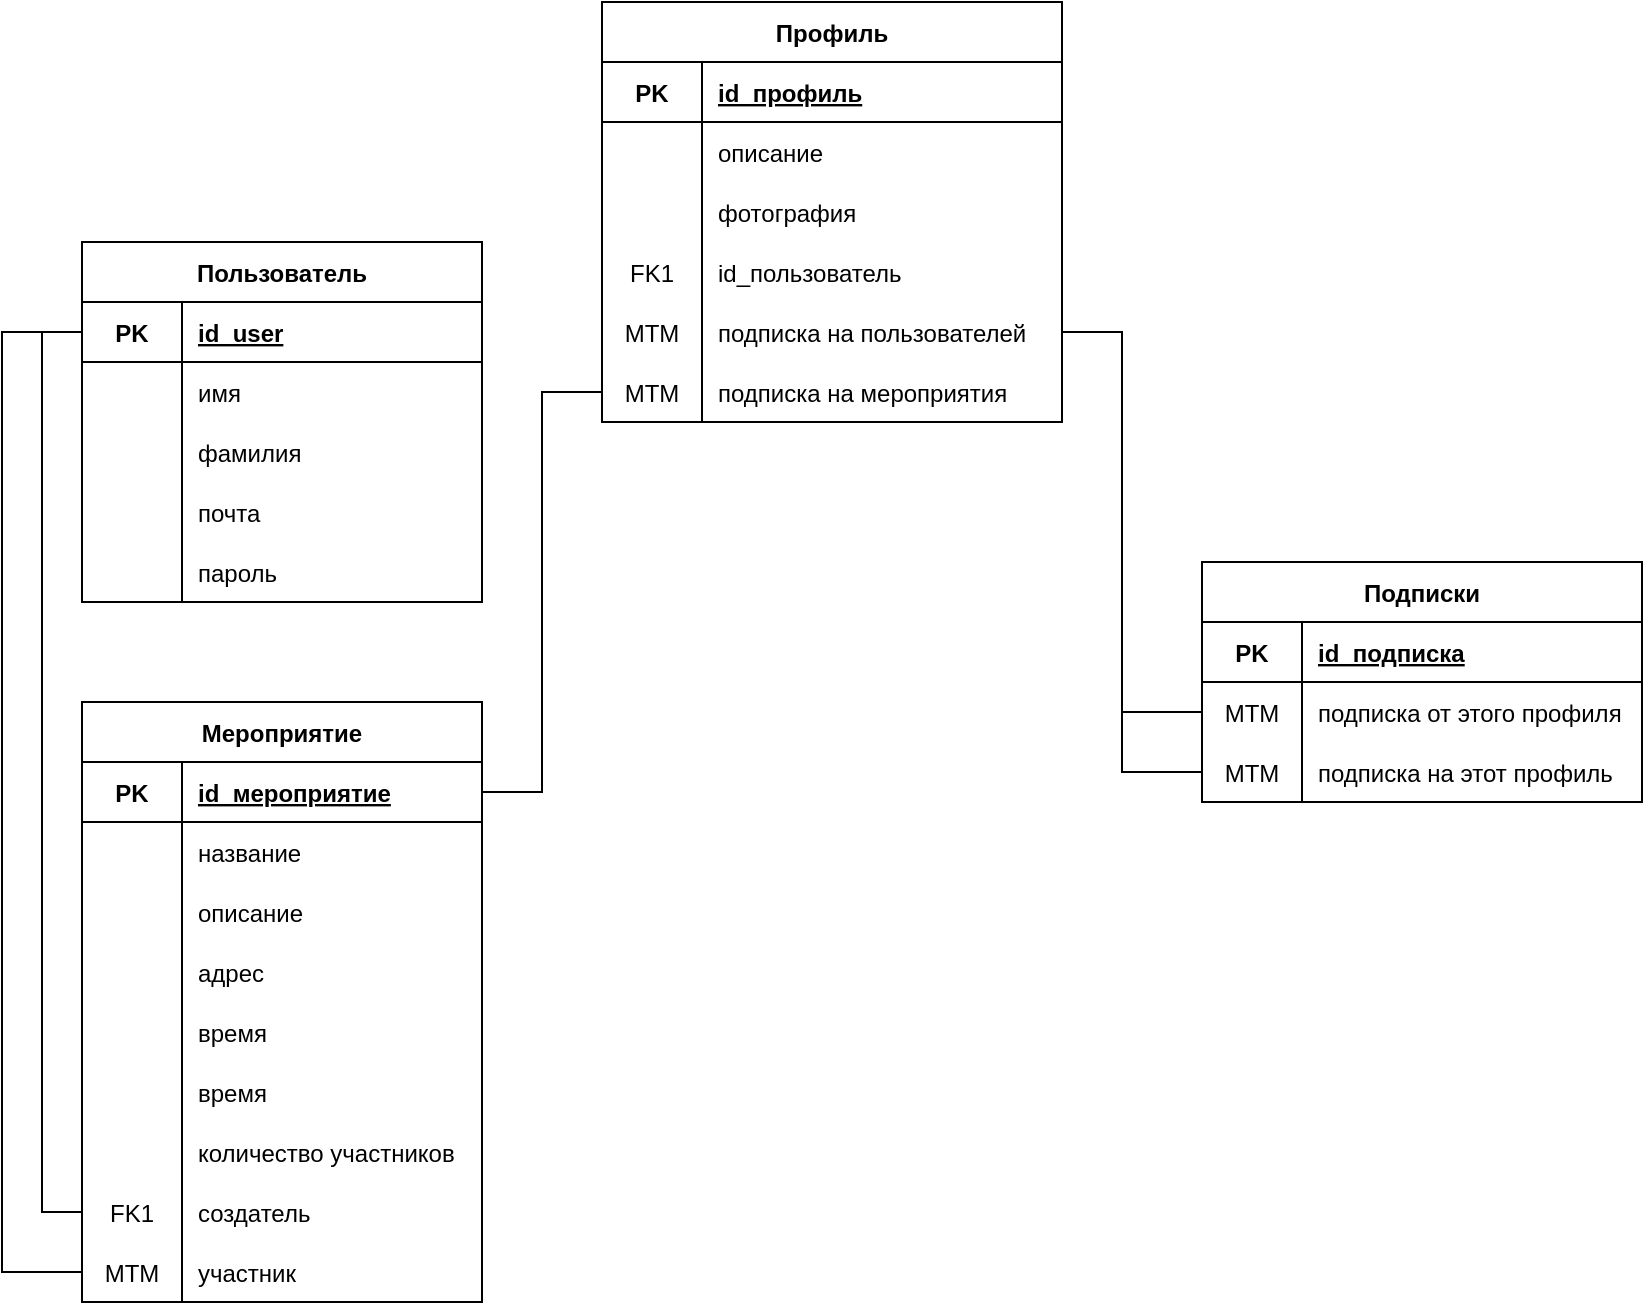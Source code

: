 <mxfile version="14.7.3" type="github">
  <diagram id="R2lEEEUBdFMjLlhIrx00" name="Page-1">
    <mxGraphModel dx="1422" dy="789" grid="1" gridSize="10" guides="1" tooltips="1" connect="1" arrows="1" fold="1" page="1" pageScale="1" pageWidth="850" pageHeight="1100" math="0" shadow="0" extFonts="Permanent Marker^https://fonts.googleapis.com/css?family=Permanent+Marker">
      <root>
        <mxCell id="0" />
        <mxCell id="1" parent="0" />
        <mxCell id="C-vyLk0tnHw3VtMMgP7b-23" value="Подписки" style="shape=table;startSize=30;container=1;collapsible=1;childLayout=tableLayout;fixedRows=1;rowLines=0;fontStyle=1;align=center;resizeLast=1;" parent="1" vertex="1">
          <mxGeometry x="610" y="310" width="220" height="120" as="geometry" />
        </mxCell>
        <mxCell id="C-vyLk0tnHw3VtMMgP7b-24" value="" style="shape=partialRectangle;collapsible=0;dropTarget=0;pointerEvents=0;fillColor=none;points=[[0,0.5],[1,0.5]];portConstraint=eastwest;top=0;left=0;right=0;bottom=1;" parent="C-vyLk0tnHw3VtMMgP7b-23" vertex="1">
          <mxGeometry y="30" width="220" height="30" as="geometry" />
        </mxCell>
        <mxCell id="C-vyLk0tnHw3VtMMgP7b-25" value="PK" style="shape=partialRectangle;overflow=hidden;connectable=0;fillColor=none;top=0;left=0;bottom=0;right=0;fontStyle=1;" parent="C-vyLk0tnHw3VtMMgP7b-24" vertex="1">
          <mxGeometry width="50" height="30" as="geometry" />
        </mxCell>
        <mxCell id="C-vyLk0tnHw3VtMMgP7b-26" value="id_подписка" style="shape=partialRectangle;overflow=hidden;connectable=0;fillColor=none;top=0;left=0;bottom=0;right=0;align=left;spacingLeft=6;fontStyle=5;" parent="C-vyLk0tnHw3VtMMgP7b-24" vertex="1">
          <mxGeometry x="50" width="170" height="30" as="geometry" />
        </mxCell>
        <mxCell id="C-vyLk0tnHw3VtMMgP7b-27" value="" style="shape=partialRectangle;collapsible=0;dropTarget=0;pointerEvents=0;fillColor=none;points=[[0,0.5],[1,0.5]];portConstraint=eastwest;top=0;left=0;right=0;bottom=0;" parent="C-vyLk0tnHw3VtMMgP7b-23" vertex="1">
          <mxGeometry y="60" width="220" height="30" as="geometry" />
        </mxCell>
        <mxCell id="C-vyLk0tnHw3VtMMgP7b-28" value="МТМ" style="shape=partialRectangle;overflow=hidden;connectable=0;fillColor=none;top=0;left=0;bottom=0;right=0;" parent="C-vyLk0tnHw3VtMMgP7b-27" vertex="1">
          <mxGeometry width="50" height="30" as="geometry" />
        </mxCell>
        <mxCell id="C-vyLk0tnHw3VtMMgP7b-29" value="подписка от этого профиля" style="shape=partialRectangle;overflow=hidden;connectable=0;fillColor=none;top=0;left=0;bottom=0;right=0;align=left;spacingLeft=6;" parent="C-vyLk0tnHw3VtMMgP7b-27" vertex="1">
          <mxGeometry x="50" width="170" height="30" as="geometry" />
        </mxCell>
        <mxCell id="NDm3nozadg6u8kFghgap-1" value="" style="shape=partialRectangle;collapsible=0;dropTarget=0;pointerEvents=0;fillColor=none;points=[[0,0.5],[1,0.5]];portConstraint=eastwest;top=0;left=0;right=0;bottom=0;" vertex="1" parent="C-vyLk0tnHw3VtMMgP7b-23">
          <mxGeometry y="90" width="220" height="30" as="geometry" />
        </mxCell>
        <mxCell id="NDm3nozadg6u8kFghgap-2" value="МТМ" style="shape=partialRectangle;overflow=hidden;connectable=0;fillColor=none;top=0;left=0;bottom=0;right=0;" vertex="1" parent="NDm3nozadg6u8kFghgap-1">
          <mxGeometry width="50" height="30" as="geometry" />
        </mxCell>
        <mxCell id="NDm3nozadg6u8kFghgap-3" value="подписка на этот профиль" style="shape=partialRectangle;overflow=hidden;connectable=0;fillColor=none;top=0;left=0;bottom=0;right=0;align=left;spacingLeft=6;" vertex="1" parent="NDm3nozadg6u8kFghgap-1">
          <mxGeometry x="50" width="170" height="30" as="geometry" />
        </mxCell>
        <mxCell id="NDm3nozadg6u8kFghgap-4" value="Профиль" style="shape=table;startSize=30;container=1;collapsible=1;childLayout=tableLayout;fixedRows=1;rowLines=0;fontStyle=1;align=center;resizeLast=1;" vertex="1" parent="1">
          <mxGeometry x="310" y="30" width="230" height="210" as="geometry" />
        </mxCell>
        <mxCell id="NDm3nozadg6u8kFghgap-5" value="" style="shape=partialRectangle;collapsible=0;dropTarget=0;pointerEvents=0;fillColor=none;points=[[0,0.5],[1,0.5]];portConstraint=eastwest;top=0;left=0;right=0;bottom=1;" vertex="1" parent="NDm3nozadg6u8kFghgap-4">
          <mxGeometry y="30" width="230" height="30" as="geometry" />
        </mxCell>
        <mxCell id="NDm3nozadg6u8kFghgap-6" value="PK" style="shape=partialRectangle;overflow=hidden;connectable=0;fillColor=none;top=0;left=0;bottom=0;right=0;fontStyle=1;" vertex="1" parent="NDm3nozadg6u8kFghgap-5">
          <mxGeometry width="50" height="30" as="geometry" />
        </mxCell>
        <mxCell id="NDm3nozadg6u8kFghgap-7" value="id_профиль" style="shape=partialRectangle;overflow=hidden;connectable=0;fillColor=none;top=0;left=0;bottom=0;right=0;align=left;spacingLeft=6;fontStyle=5;" vertex="1" parent="NDm3nozadg6u8kFghgap-5">
          <mxGeometry x="50" width="180" height="30" as="geometry" />
        </mxCell>
        <mxCell id="NDm3nozadg6u8kFghgap-8" value="" style="shape=partialRectangle;collapsible=0;dropTarget=0;pointerEvents=0;fillColor=none;points=[[0,0.5],[1,0.5]];portConstraint=eastwest;top=0;left=0;right=0;bottom=0;" vertex="1" parent="NDm3nozadg6u8kFghgap-4">
          <mxGeometry y="60" width="230" height="30" as="geometry" />
        </mxCell>
        <mxCell id="NDm3nozadg6u8kFghgap-9" value="" style="shape=partialRectangle;overflow=hidden;connectable=0;fillColor=none;top=0;left=0;bottom=0;right=0;" vertex="1" parent="NDm3nozadg6u8kFghgap-8">
          <mxGeometry width="50" height="30" as="geometry" />
        </mxCell>
        <mxCell id="NDm3nozadg6u8kFghgap-10" value="описание" style="shape=partialRectangle;overflow=hidden;connectable=0;fillColor=none;top=0;left=0;bottom=0;right=0;align=left;spacingLeft=6;" vertex="1" parent="NDm3nozadg6u8kFghgap-8">
          <mxGeometry x="50" width="180" height="30" as="geometry" />
        </mxCell>
        <mxCell id="NDm3nozadg6u8kFghgap-11" value="" style="shape=partialRectangle;collapsible=0;dropTarget=0;pointerEvents=0;fillColor=none;points=[[0,0.5],[1,0.5]];portConstraint=eastwest;top=0;left=0;right=0;bottom=0;" vertex="1" parent="NDm3nozadg6u8kFghgap-4">
          <mxGeometry y="90" width="230" height="30" as="geometry" />
        </mxCell>
        <mxCell id="NDm3nozadg6u8kFghgap-12" value="" style="shape=partialRectangle;overflow=hidden;connectable=0;fillColor=none;top=0;left=0;bottom=0;right=0;" vertex="1" parent="NDm3nozadg6u8kFghgap-11">
          <mxGeometry width="50" height="30" as="geometry" />
        </mxCell>
        <mxCell id="NDm3nozadg6u8kFghgap-13" value="фотография" style="shape=partialRectangle;overflow=hidden;connectable=0;fillColor=none;top=0;left=0;bottom=0;right=0;align=left;spacingLeft=6;" vertex="1" parent="NDm3nozadg6u8kFghgap-11">
          <mxGeometry x="50" width="180" height="30" as="geometry" />
        </mxCell>
        <mxCell id="NDm3nozadg6u8kFghgap-14" value="" style="shape=partialRectangle;collapsible=0;dropTarget=0;pointerEvents=0;fillColor=none;points=[[0,0.5],[1,0.5]];portConstraint=eastwest;top=0;left=0;right=0;bottom=0;" vertex="1" parent="NDm3nozadg6u8kFghgap-4">
          <mxGeometry y="120" width="230" height="30" as="geometry" />
        </mxCell>
        <mxCell id="NDm3nozadg6u8kFghgap-15" value="FK1" style="shape=partialRectangle;overflow=hidden;connectable=0;fillColor=none;top=0;left=0;bottom=0;right=0;" vertex="1" parent="NDm3nozadg6u8kFghgap-14">
          <mxGeometry width="50" height="30" as="geometry" />
        </mxCell>
        <mxCell id="NDm3nozadg6u8kFghgap-16" value="id_пользователь" style="shape=partialRectangle;overflow=hidden;connectable=0;fillColor=none;top=0;left=0;bottom=0;right=0;align=left;spacingLeft=6;" vertex="1" parent="NDm3nozadg6u8kFghgap-14">
          <mxGeometry x="50" width="180" height="30" as="geometry" />
        </mxCell>
        <mxCell id="NDm3nozadg6u8kFghgap-17" value="" style="shape=partialRectangle;collapsible=0;dropTarget=0;pointerEvents=0;fillColor=none;points=[[0,0.5],[1,0.5]];portConstraint=eastwest;top=0;left=0;right=0;bottom=0;" vertex="1" parent="NDm3nozadg6u8kFghgap-4">
          <mxGeometry y="150" width="230" height="30" as="geometry" />
        </mxCell>
        <mxCell id="NDm3nozadg6u8kFghgap-18" value="МТМ" style="shape=partialRectangle;overflow=hidden;connectable=0;fillColor=none;top=0;left=0;bottom=0;right=0;" vertex="1" parent="NDm3nozadg6u8kFghgap-17">
          <mxGeometry width="50" height="30" as="geometry" />
        </mxCell>
        <mxCell id="NDm3nozadg6u8kFghgap-19" value="подписка на пользователей" style="shape=partialRectangle;overflow=hidden;connectable=0;fillColor=none;top=0;left=0;bottom=0;right=0;align=left;spacingLeft=6;" vertex="1" parent="NDm3nozadg6u8kFghgap-17">
          <mxGeometry x="50" width="180" height="30" as="geometry" />
        </mxCell>
        <mxCell id="NDm3nozadg6u8kFghgap-20" value="" style="shape=partialRectangle;collapsible=0;dropTarget=0;pointerEvents=0;fillColor=none;points=[[0,0.5],[1,0.5]];portConstraint=eastwest;top=0;left=0;right=0;bottom=0;" vertex="1" parent="NDm3nozadg6u8kFghgap-4">
          <mxGeometry y="180" width="230" height="30" as="geometry" />
        </mxCell>
        <mxCell id="NDm3nozadg6u8kFghgap-21" value="МТМ" style="shape=partialRectangle;overflow=hidden;connectable=0;fillColor=none;top=0;left=0;bottom=0;right=0;" vertex="1" parent="NDm3nozadg6u8kFghgap-20">
          <mxGeometry width="50" height="30" as="geometry" />
        </mxCell>
        <mxCell id="NDm3nozadg6u8kFghgap-22" value="подписка на мероприятия" style="shape=partialRectangle;overflow=hidden;connectable=0;fillColor=none;top=0;left=0;bottom=0;right=0;align=left;spacingLeft=6;" vertex="1" parent="NDm3nozadg6u8kFghgap-20">
          <mxGeometry x="50" width="180" height="30" as="geometry" />
        </mxCell>
        <mxCell id="NDm3nozadg6u8kFghgap-23" value="Пользователь" style="shape=table;startSize=30;container=1;collapsible=1;childLayout=tableLayout;fixedRows=1;rowLines=0;fontStyle=1;align=center;resizeLast=1;" vertex="1" parent="1">
          <mxGeometry x="50" y="150" width="200" height="180" as="geometry" />
        </mxCell>
        <mxCell id="NDm3nozadg6u8kFghgap-24" value="" style="shape=partialRectangle;collapsible=0;dropTarget=0;pointerEvents=0;fillColor=none;points=[[0,0.5],[1,0.5]];portConstraint=eastwest;top=0;left=0;right=0;bottom=1;" vertex="1" parent="NDm3nozadg6u8kFghgap-23">
          <mxGeometry y="30" width="200" height="30" as="geometry" />
        </mxCell>
        <mxCell id="NDm3nozadg6u8kFghgap-25" value="PK" style="shape=partialRectangle;overflow=hidden;connectable=0;fillColor=none;top=0;left=0;bottom=0;right=0;fontStyle=1;" vertex="1" parent="NDm3nozadg6u8kFghgap-24">
          <mxGeometry width="50" height="30" as="geometry" />
        </mxCell>
        <mxCell id="NDm3nozadg6u8kFghgap-26" value="id_user" style="shape=partialRectangle;overflow=hidden;connectable=0;fillColor=none;top=0;left=0;bottom=0;right=0;align=left;spacingLeft=6;fontStyle=5;" vertex="1" parent="NDm3nozadg6u8kFghgap-24">
          <mxGeometry x="50" width="150" height="30" as="geometry" />
        </mxCell>
        <mxCell id="NDm3nozadg6u8kFghgap-27" value="" style="shape=partialRectangle;collapsible=0;dropTarget=0;pointerEvents=0;fillColor=none;points=[[0,0.5],[1,0.5]];portConstraint=eastwest;top=0;left=0;right=0;bottom=0;" vertex="1" parent="NDm3nozadg6u8kFghgap-23">
          <mxGeometry y="60" width="200" height="30" as="geometry" />
        </mxCell>
        <mxCell id="NDm3nozadg6u8kFghgap-28" value="" style="shape=partialRectangle;overflow=hidden;connectable=0;fillColor=none;top=0;left=0;bottom=0;right=0;" vertex="1" parent="NDm3nozadg6u8kFghgap-27">
          <mxGeometry width="50" height="30" as="geometry" />
        </mxCell>
        <mxCell id="NDm3nozadg6u8kFghgap-29" value="имя" style="shape=partialRectangle;overflow=hidden;connectable=0;fillColor=none;top=0;left=0;bottom=0;right=0;align=left;spacingLeft=6;" vertex="1" parent="NDm3nozadg6u8kFghgap-27">
          <mxGeometry x="50" width="150" height="30" as="geometry" />
        </mxCell>
        <mxCell id="NDm3nozadg6u8kFghgap-30" value="" style="shape=partialRectangle;collapsible=0;dropTarget=0;pointerEvents=0;fillColor=none;points=[[0,0.5],[1,0.5]];portConstraint=eastwest;top=0;left=0;right=0;bottom=0;" vertex="1" parent="NDm3nozadg6u8kFghgap-23">
          <mxGeometry y="90" width="200" height="30" as="geometry" />
        </mxCell>
        <mxCell id="NDm3nozadg6u8kFghgap-31" value="" style="shape=partialRectangle;overflow=hidden;connectable=0;fillColor=none;top=0;left=0;bottom=0;right=0;" vertex="1" parent="NDm3nozadg6u8kFghgap-30">
          <mxGeometry width="50" height="30" as="geometry" />
        </mxCell>
        <mxCell id="NDm3nozadg6u8kFghgap-32" value="фамилия" style="shape=partialRectangle;overflow=hidden;connectable=0;fillColor=none;top=0;left=0;bottom=0;right=0;align=left;spacingLeft=6;" vertex="1" parent="NDm3nozadg6u8kFghgap-30">
          <mxGeometry x="50" width="150" height="30" as="geometry" />
        </mxCell>
        <mxCell id="NDm3nozadg6u8kFghgap-33" value="" style="shape=partialRectangle;collapsible=0;dropTarget=0;pointerEvents=0;fillColor=none;points=[[0,0.5],[1,0.5]];portConstraint=eastwest;top=0;left=0;right=0;bottom=0;" vertex="1" parent="NDm3nozadg6u8kFghgap-23">
          <mxGeometry y="120" width="200" height="30" as="geometry" />
        </mxCell>
        <mxCell id="NDm3nozadg6u8kFghgap-34" value="" style="shape=partialRectangle;overflow=hidden;connectable=0;fillColor=none;top=0;left=0;bottom=0;right=0;" vertex="1" parent="NDm3nozadg6u8kFghgap-33">
          <mxGeometry width="50" height="30" as="geometry" />
        </mxCell>
        <mxCell id="NDm3nozadg6u8kFghgap-35" value="почта" style="shape=partialRectangle;overflow=hidden;connectable=0;fillColor=none;top=0;left=0;bottom=0;right=0;align=left;spacingLeft=6;" vertex="1" parent="NDm3nozadg6u8kFghgap-33">
          <mxGeometry x="50" width="150" height="30" as="geometry" />
        </mxCell>
        <mxCell id="NDm3nozadg6u8kFghgap-36" value="" style="shape=partialRectangle;collapsible=0;dropTarget=0;pointerEvents=0;fillColor=none;points=[[0,0.5],[1,0.5]];portConstraint=eastwest;top=0;left=0;right=0;bottom=0;" vertex="1" parent="NDm3nozadg6u8kFghgap-23">
          <mxGeometry y="150" width="200" height="30" as="geometry" />
        </mxCell>
        <mxCell id="NDm3nozadg6u8kFghgap-37" value="" style="shape=partialRectangle;overflow=hidden;connectable=0;fillColor=none;top=0;left=0;bottom=0;right=0;" vertex="1" parent="NDm3nozadg6u8kFghgap-36">
          <mxGeometry width="50" height="30" as="geometry" />
        </mxCell>
        <mxCell id="NDm3nozadg6u8kFghgap-38" value="пароль" style="shape=partialRectangle;overflow=hidden;connectable=0;fillColor=none;top=0;left=0;bottom=0;right=0;align=left;spacingLeft=6;" vertex="1" parent="NDm3nozadg6u8kFghgap-36">
          <mxGeometry x="50" width="150" height="30" as="geometry" />
        </mxCell>
        <mxCell id="NDm3nozadg6u8kFghgap-42" value="Мероприятие" style="shape=table;startSize=30;container=1;collapsible=1;childLayout=tableLayout;fixedRows=1;rowLines=0;fontStyle=1;align=center;resizeLast=1;" vertex="1" parent="1">
          <mxGeometry x="50" y="380" width="200" height="300" as="geometry" />
        </mxCell>
        <mxCell id="NDm3nozadg6u8kFghgap-43" value="" style="shape=partialRectangle;collapsible=0;dropTarget=0;pointerEvents=0;fillColor=none;points=[[0,0.5],[1,0.5]];portConstraint=eastwest;top=0;left=0;right=0;bottom=1;" vertex="1" parent="NDm3nozadg6u8kFghgap-42">
          <mxGeometry y="30" width="200" height="30" as="geometry" />
        </mxCell>
        <mxCell id="NDm3nozadg6u8kFghgap-44" value="PK" style="shape=partialRectangle;overflow=hidden;connectable=0;fillColor=none;top=0;left=0;bottom=0;right=0;fontStyle=1;" vertex="1" parent="NDm3nozadg6u8kFghgap-43">
          <mxGeometry width="50" height="30" as="geometry" />
        </mxCell>
        <mxCell id="NDm3nozadg6u8kFghgap-45" value="id_мероприятие" style="shape=partialRectangle;overflow=hidden;connectable=0;fillColor=none;top=0;left=0;bottom=0;right=0;align=left;spacingLeft=6;fontStyle=5;" vertex="1" parent="NDm3nozadg6u8kFghgap-43">
          <mxGeometry x="50" width="150" height="30" as="geometry" />
        </mxCell>
        <mxCell id="NDm3nozadg6u8kFghgap-46" value="" style="shape=partialRectangle;collapsible=0;dropTarget=0;pointerEvents=0;fillColor=none;points=[[0,0.5],[1,0.5]];portConstraint=eastwest;top=0;left=0;right=0;bottom=0;" vertex="1" parent="NDm3nozadg6u8kFghgap-42">
          <mxGeometry y="60" width="200" height="30" as="geometry" />
        </mxCell>
        <mxCell id="NDm3nozadg6u8kFghgap-47" value="" style="shape=partialRectangle;overflow=hidden;connectable=0;fillColor=none;top=0;left=0;bottom=0;right=0;" vertex="1" parent="NDm3nozadg6u8kFghgap-46">
          <mxGeometry width="50" height="30" as="geometry" />
        </mxCell>
        <mxCell id="NDm3nozadg6u8kFghgap-48" value="название" style="shape=partialRectangle;overflow=hidden;connectable=0;fillColor=none;top=0;left=0;bottom=0;right=0;align=left;spacingLeft=6;" vertex="1" parent="NDm3nozadg6u8kFghgap-46">
          <mxGeometry x="50" width="150" height="30" as="geometry" />
        </mxCell>
        <mxCell id="NDm3nozadg6u8kFghgap-49" value="" style="shape=partialRectangle;collapsible=0;dropTarget=0;pointerEvents=0;fillColor=none;points=[[0,0.5],[1,0.5]];portConstraint=eastwest;top=0;left=0;right=0;bottom=0;" vertex="1" parent="NDm3nozadg6u8kFghgap-42">
          <mxGeometry y="90" width="200" height="30" as="geometry" />
        </mxCell>
        <mxCell id="NDm3nozadg6u8kFghgap-50" value="" style="shape=partialRectangle;overflow=hidden;connectable=0;fillColor=none;top=0;left=0;bottom=0;right=0;" vertex="1" parent="NDm3nozadg6u8kFghgap-49">
          <mxGeometry width="50" height="30" as="geometry" />
        </mxCell>
        <mxCell id="NDm3nozadg6u8kFghgap-51" value="описание" style="shape=partialRectangle;overflow=hidden;connectable=0;fillColor=none;top=0;left=0;bottom=0;right=0;align=left;spacingLeft=6;" vertex="1" parent="NDm3nozadg6u8kFghgap-49">
          <mxGeometry x="50" width="150" height="30" as="geometry" />
        </mxCell>
        <mxCell id="NDm3nozadg6u8kFghgap-52" value="" style="shape=partialRectangle;collapsible=0;dropTarget=0;pointerEvents=0;fillColor=none;points=[[0,0.5],[1,0.5]];portConstraint=eastwest;top=0;left=0;right=0;bottom=0;" vertex="1" parent="NDm3nozadg6u8kFghgap-42">
          <mxGeometry y="120" width="200" height="30" as="geometry" />
        </mxCell>
        <mxCell id="NDm3nozadg6u8kFghgap-53" value="" style="shape=partialRectangle;overflow=hidden;connectable=0;fillColor=none;top=0;left=0;bottom=0;right=0;" vertex="1" parent="NDm3nozadg6u8kFghgap-52">
          <mxGeometry width="50" height="30" as="geometry" />
        </mxCell>
        <mxCell id="NDm3nozadg6u8kFghgap-54" value="адрес" style="shape=partialRectangle;overflow=hidden;connectable=0;fillColor=none;top=0;left=0;bottom=0;right=0;align=left;spacingLeft=6;" vertex="1" parent="NDm3nozadg6u8kFghgap-52">
          <mxGeometry x="50" width="150" height="30" as="geometry" />
        </mxCell>
        <mxCell id="NDm3nozadg6u8kFghgap-55" value="" style="shape=partialRectangle;collapsible=0;dropTarget=0;pointerEvents=0;fillColor=none;points=[[0,0.5],[1,0.5]];portConstraint=eastwest;top=0;left=0;right=0;bottom=0;" vertex="1" parent="NDm3nozadg6u8kFghgap-42">
          <mxGeometry y="150" width="200" height="30" as="geometry" />
        </mxCell>
        <mxCell id="NDm3nozadg6u8kFghgap-56" value="" style="shape=partialRectangle;overflow=hidden;connectable=0;fillColor=none;top=0;left=0;bottom=0;right=0;" vertex="1" parent="NDm3nozadg6u8kFghgap-55">
          <mxGeometry width="50" height="30" as="geometry" />
        </mxCell>
        <mxCell id="NDm3nozadg6u8kFghgap-57" value="время" style="shape=partialRectangle;overflow=hidden;connectable=0;fillColor=none;top=0;left=0;bottom=0;right=0;align=left;spacingLeft=6;" vertex="1" parent="NDm3nozadg6u8kFghgap-55">
          <mxGeometry x="50" width="150" height="30" as="geometry" />
        </mxCell>
        <mxCell id="NDm3nozadg6u8kFghgap-58" value="" style="shape=partialRectangle;collapsible=0;dropTarget=0;pointerEvents=0;fillColor=none;points=[[0,0.5],[1,0.5]];portConstraint=eastwest;top=0;left=0;right=0;bottom=0;" vertex="1" parent="NDm3nozadg6u8kFghgap-42">
          <mxGeometry y="180" width="200" height="30" as="geometry" />
        </mxCell>
        <mxCell id="NDm3nozadg6u8kFghgap-59" value="" style="shape=partialRectangle;overflow=hidden;connectable=0;fillColor=none;top=0;left=0;bottom=0;right=0;" vertex="1" parent="NDm3nozadg6u8kFghgap-58">
          <mxGeometry width="50" height="30" as="geometry" />
        </mxCell>
        <mxCell id="NDm3nozadg6u8kFghgap-60" value="время" style="shape=partialRectangle;overflow=hidden;connectable=0;fillColor=none;top=0;left=0;bottom=0;right=0;align=left;spacingLeft=6;" vertex="1" parent="NDm3nozadg6u8kFghgap-58">
          <mxGeometry x="50" width="150" height="30" as="geometry" />
        </mxCell>
        <mxCell id="NDm3nozadg6u8kFghgap-61" value="" style="shape=partialRectangle;collapsible=0;dropTarget=0;pointerEvents=0;fillColor=none;points=[[0,0.5],[1,0.5]];portConstraint=eastwest;top=0;left=0;right=0;bottom=0;" vertex="1" parent="NDm3nozadg6u8kFghgap-42">
          <mxGeometry y="210" width="200" height="30" as="geometry" />
        </mxCell>
        <mxCell id="NDm3nozadg6u8kFghgap-62" value="" style="shape=partialRectangle;overflow=hidden;connectable=0;fillColor=none;top=0;left=0;bottom=0;right=0;" vertex="1" parent="NDm3nozadg6u8kFghgap-61">
          <mxGeometry width="50" height="30" as="geometry" />
        </mxCell>
        <mxCell id="NDm3nozadg6u8kFghgap-63" value="количество участников" style="shape=partialRectangle;overflow=hidden;connectable=0;fillColor=none;top=0;left=0;bottom=0;right=0;align=left;spacingLeft=6;" vertex="1" parent="NDm3nozadg6u8kFghgap-61">
          <mxGeometry x="50" width="150" height="30" as="geometry" />
        </mxCell>
        <mxCell id="NDm3nozadg6u8kFghgap-64" value="" style="shape=partialRectangle;collapsible=0;dropTarget=0;pointerEvents=0;fillColor=none;points=[[0,0.5],[1,0.5]];portConstraint=eastwest;top=0;left=0;right=0;bottom=0;" vertex="1" parent="NDm3nozadg6u8kFghgap-42">
          <mxGeometry y="240" width="200" height="30" as="geometry" />
        </mxCell>
        <mxCell id="NDm3nozadg6u8kFghgap-65" value="FK1" style="shape=partialRectangle;overflow=hidden;connectable=0;fillColor=none;top=0;left=0;bottom=0;right=0;" vertex="1" parent="NDm3nozadg6u8kFghgap-64">
          <mxGeometry width="50" height="30" as="geometry" />
        </mxCell>
        <mxCell id="NDm3nozadg6u8kFghgap-66" value="создатель" style="shape=partialRectangle;overflow=hidden;connectable=0;fillColor=none;top=0;left=0;bottom=0;right=0;align=left;spacingLeft=6;" vertex="1" parent="NDm3nozadg6u8kFghgap-64">
          <mxGeometry x="50" width="150" height="30" as="geometry" />
        </mxCell>
        <mxCell id="NDm3nozadg6u8kFghgap-67" value="" style="shape=partialRectangle;collapsible=0;dropTarget=0;pointerEvents=0;fillColor=none;points=[[0,0.5],[1,0.5]];portConstraint=eastwest;top=0;left=0;right=0;bottom=0;" vertex="1" parent="NDm3nozadg6u8kFghgap-42">
          <mxGeometry y="270" width="200" height="30" as="geometry" />
        </mxCell>
        <mxCell id="NDm3nozadg6u8kFghgap-68" value="МТМ" style="shape=partialRectangle;overflow=hidden;connectable=0;fillColor=none;top=0;left=0;bottom=0;right=0;" vertex="1" parent="NDm3nozadg6u8kFghgap-67">
          <mxGeometry width="50" height="30" as="geometry" />
        </mxCell>
        <mxCell id="NDm3nozadg6u8kFghgap-69" value="участник" style="shape=partialRectangle;overflow=hidden;connectable=0;fillColor=none;top=0;left=0;bottom=0;right=0;align=left;spacingLeft=6;" vertex="1" parent="NDm3nozadg6u8kFghgap-67">
          <mxGeometry x="50" width="150" height="30" as="geometry" />
        </mxCell>
        <mxCell id="NDm3nozadg6u8kFghgap-71" style="edgeStyle=orthogonalEdgeStyle;rounded=0;orthogonalLoop=1;jettySize=auto;html=1;exitX=1;exitY=0.5;exitDx=0;exitDy=0;" edge="1" parent="NDm3nozadg6u8kFghgap-42" source="NDm3nozadg6u8kFghgap-52" target="NDm3nozadg6u8kFghgap-52">
          <mxGeometry relative="1" as="geometry" />
        </mxCell>
        <mxCell id="NDm3nozadg6u8kFghgap-70" value="" style="endArrow=none;html=1;rounded=0;exitX=1;exitY=0.5;exitDx=0;exitDy=0;entryX=0;entryY=0.5;entryDx=0;entryDy=0;" edge="1" parent="1" source="NDm3nozadg6u8kFghgap-17" target="C-vyLk0tnHw3VtMMgP7b-27">
          <mxGeometry relative="1" as="geometry">
            <mxPoint x="340" y="410" as="sourcePoint" />
            <mxPoint x="500" y="410" as="targetPoint" />
            <Array as="points">
              <mxPoint x="570" y="195" />
              <mxPoint x="570" y="385" />
            </Array>
          </mxGeometry>
        </mxCell>
        <mxCell id="NDm3nozadg6u8kFghgap-72" value="" style="endArrow=none;html=1;rounded=0;entryX=0;entryY=0.5;entryDx=0;entryDy=0;exitX=1;exitY=0.5;exitDx=0;exitDy=0;" edge="1" parent="1" source="NDm3nozadg6u8kFghgap-17" target="NDm3nozadg6u8kFghgap-1">
          <mxGeometry relative="1" as="geometry">
            <mxPoint x="340" y="300" as="sourcePoint" />
            <mxPoint x="570" y="380" as="targetPoint" />
            <Array as="points">
              <mxPoint x="570" y="195" />
              <mxPoint x="570" y="415" />
            </Array>
          </mxGeometry>
        </mxCell>
        <mxCell id="NDm3nozadg6u8kFghgap-73" value="" style="endArrow=none;html=1;rounded=0;exitX=1;exitY=0.5;exitDx=0;exitDy=0;entryX=0;entryY=0.5;entryDx=0;entryDy=0;" edge="1" parent="1" source="NDm3nozadg6u8kFghgap-43" target="NDm3nozadg6u8kFghgap-20">
          <mxGeometry relative="1" as="geometry">
            <mxPoint x="340" y="300" as="sourcePoint" />
            <mxPoint x="500" y="300" as="targetPoint" />
            <Array as="points">
              <mxPoint x="280" y="425" />
              <mxPoint x="280" y="225" />
            </Array>
          </mxGeometry>
        </mxCell>
        <mxCell id="NDm3nozadg6u8kFghgap-74" value="" style="endArrow=none;html=1;rounded=0;exitX=0;exitY=0.5;exitDx=0;exitDy=0;entryX=0;entryY=0.5;entryDx=0;entryDy=0;" edge="1" parent="1" source="NDm3nozadg6u8kFghgap-24" target="NDm3nozadg6u8kFghgap-64">
          <mxGeometry relative="1" as="geometry">
            <mxPoint x="340" y="300" as="sourcePoint" />
            <mxPoint x="500" y="300" as="targetPoint" />
            <Array as="points">
              <mxPoint x="30" y="195" />
              <mxPoint x="30" y="635" />
            </Array>
          </mxGeometry>
        </mxCell>
        <mxCell id="NDm3nozadg6u8kFghgap-75" value="" style="endArrow=none;html=1;rounded=0;exitX=0;exitY=0.5;exitDx=0;exitDy=0;entryX=0;entryY=0.5;entryDx=0;entryDy=0;" edge="1" parent="1" source="NDm3nozadg6u8kFghgap-24" target="NDm3nozadg6u8kFghgap-67">
          <mxGeometry relative="1" as="geometry">
            <mxPoint x="340" y="440" as="sourcePoint" />
            <mxPoint x="500" y="440" as="targetPoint" />
            <Array as="points">
              <mxPoint x="10" y="195" />
              <mxPoint x="10" y="665" />
            </Array>
          </mxGeometry>
        </mxCell>
      </root>
    </mxGraphModel>
  </diagram>
</mxfile>
